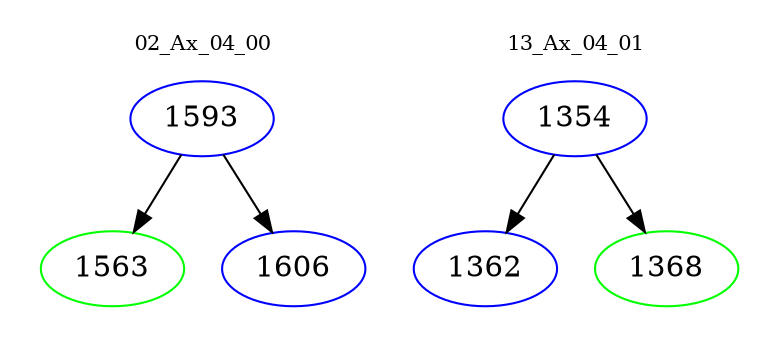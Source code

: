 digraph{
subgraph cluster_0 {
color = white
label = "02_Ax_04_00";
fontsize=10;
T0_1593 [label="1593", color="blue"]
T0_1593 -> T0_1563 [color="black"]
T0_1563 [label="1563", color="green"]
T0_1593 -> T0_1606 [color="black"]
T0_1606 [label="1606", color="blue"]
}
subgraph cluster_1 {
color = white
label = "13_Ax_04_01";
fontsize=10;
T1_1354 [label="1354", color="blue"]
T1_1354 -> T1_1362 [color="black"]
T1_1362 [label="1362", color="blue"]
T1_1354 -> T1_1368 [color="black"]
T1_1368 [label="1368", color="green"]
}
}

